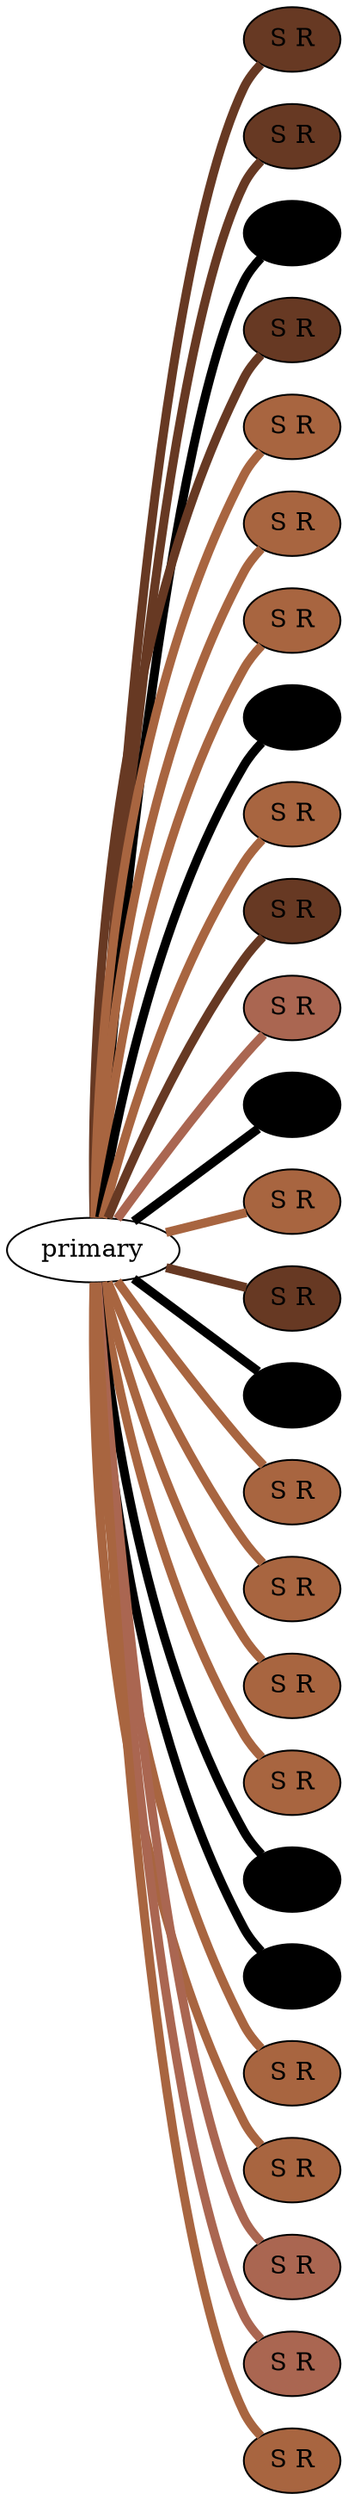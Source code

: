 graph {
 graph [rankdir=LR]
"1" [qtype="pendant_node", pendant_colors="#673923,#A86540", pendant_ply="S", pendant_attach="R", pendant_length="78", label="S R", style=filled, fillcolor="#673923"]
"primary" -- "1" [qtype="pendant_link",penwidth=5,color="#673923"]
"2" [qtype="pendant_node", pendant_colors="#673923", pendant_ply="S", pendant_attach="R", pendant_length="42", label="S R", style=filled, fillcolor="#673923"]
"primary" -- "2" [qtype="pendant_link",penwidth=5,color="#673923"]
"3" [qtype="pendant_node", pendant_colors="#000000,#777777", pendant_ply="S", pendant_attach="R", pendant_length="64", label="S R", style=filled, fillcolor="#000000"]
"primary" -- "3" [qtype="pendant_link",penwidth=5,color="#000000"]
"4" [qtype="pendant_node", pendant_colors="#673923,#A86540", pendant_ply="S", pendant_attach="R", pendant_length="78", label="S R", style=filled, fillcolor="#673923"]
"primary" -- "4" [qtype="pendant_link",penwidth=5,color="#673923"]
"5" [qtype="pendant_node", pendant_colors="#A86540", pendant_ply="S", pendant_attach="R", pendant_length="53", label="S R", style=filled, fillcolor="#A86540"]
"primary" -- "5" [qtype="pendant_link",penwidth=5,color="#A86540"]
"6" [qtype="pendant_node", pendant_colors="#A86540,#777777", pendant_ply="S", pendant_attach="R", pendant_length="57", label="S R", style=filled, fillcolor="#A86540"]
"primary" -- "6" [qtype="pendant_link",penwidth=5,color="#A86540"]
"7" [qtype="pendant_node", pendant_colors="#A86540,#777777", pendant_ply="S", pendant_attach="R", pendant_length="61", label="S R", style=filled, fillcolor="#A86540"]
"primary" -- "7" [qtype="pendant_link",penwidth=5,color="#A86540"]
"8" [qtype="pendant_node", pendant_colors="#000000", pendant_ply="S", pendant_attach="R", pendant_length="70", label="S R", style=filled, fillcolor="#000000"]
"primary" -- "8" [qtype="pendant_link",penwidth=5,color="#000000"]
"9" [qtype="pendant_node", pendant_colors="#A86540,#777777", pendant_ply="S", pendant_attach="R", pendant_length="69", label="S R", style=filled, fillcolor="#A86540"]
"primary" -- "9" [qtype="pendant_link",penwidth=5,color="#A86540"]
"10" [qtype="pendant_node", pendant_colors="#673923,#A86540", pendant_ply="S", pendant_attach="R", pendant_length="63", label="S R", style=filled, fillcolor="#673923"]
"primary" -- "10" [qtype="pendant_link",penwidth=5,color="#673923"]
"11" [qtype="pendant_node", pendant_colors="#AA6651,#A86540", pendant_ply="S", pendant_attach="R", pendant_length="78", label="S R", style=filled, fillcolor="#AA6651"]
"primary" -- "11" [qtype="pendant_link",penwidth=5,color="#AA6651"]
"12" [qtype="pendant_node", pendant_colors="#000000,#673923", pendant_ply="S", pendant_attach="R", pendant_length="56", label="S R", style=filled, fillcolor="#000000"]
"primary" -- "12" [qtype="pendant_link",penwidth=5,color="#000000"]
"13" [qtype="pendant_node", pendant_colors="#A86540", pendant_ply="S", pendant_attach="R", pendant_length="74", label="S R", style=filled, fillcolor="#A86540"]
"primary" -- "13" [qtype="pendant_link",penwidth=5,color="#A86540"]
"14" [qtype="pendant_node", pendant_colors="#673923,#A86540", pendant_ply="S", pendant_attach="R", pendant_length="73", label="S R", style=filled, fillcolor="#673923"]
"primary" -- "14" [qtype="pendant_link",penwidth=5,color="#673923"]
"15" [qtype="pendant_node", pendant_colors="#000000,#777777", pendant_ply="S", pendant_attach="R", pendant_length="76", label="S R", style=filled, fillcolor="#000000"]
"primary" -- "15" [qtype="pendant_link",penwidth=5,color="#000000"]
"16" [qtype="pendant_node", pendant_colors="#A86540,#777777,#AA6651,#777777", pendant_ply="S", pendant_attach="R", pendant_length="73", label="S R", style=filled, fillcolor="#A86540"]
"primary" -- "16" [qtype="pendant_link",penwidth=5,color="#A86540"]
"17" [qtype="pendant_node", pendant_colors="#A86540,#777777", pendant_ply="S", pendant_attach="R", pendant_length="75", label="S R", style=filled, fillcolor="#A86540"]
"primary" -- "17" [qtype="pendant_link",penwidth=5,color="#A86540"]
"18" [qtype="pendant_node", pendant_colors="#A86540,#673923", pendant_ply="S", pendant_attach="R", pendant_length="76", label="S R", style=filled, fillcolor="#A86540"]
"primary" -- "18" [qtype="pendant_link",penwidth=5,color="#A86540"]
"19" [qtype="pendant_node", pendant_colors="#A86540,#777777", pendant_ply="S", pendant_attach="R", pendant_length="74", label="S R", style=filled, fillcolor="#A86540"]
"primary" -- "19" [qtype="pendant_link",penwidth=5,color="#A86540"]
"20" [qtype="pendant_node", pendant_colors="#000000", pendant_ply="S", pendant_attach="R", pendant_length="79", label="S R", style=filled, fillcolor="#000000"]
"primary" -- "20" [qtype="pendant_link",penwidth=5,color="#000000"]
"21" [qtype="pendant_node", pendant_colors="#000000,#777777", pendant_ply="S", pendant_attach="R", pendant_length="72", label="S R", style=filled, fillcolor="#000000"]
"primary" -- "21" [qtype="pendant_link",penwidth=5,color="#000000"]
"22" [qtype="pendant_node", pendant_colors="#A86540,#777777", pendant_ply="S", pendant_attach="R", pendant_length="65", label="S R", style=filled, fillcolor="#A86540"]
"primary" -- "22" [qtype="pendant_link",penwidth=5,color="#A86540"]
"23" [qtype="pendant_node", pendant_colors="#A86540,#000000", pendant_ply="S", pendant_attach="R", pendant_length="58", label="S R", style=filled, fillcolor="#A86540"]
"primary" -- "23" [qtype="pendant_link",penwidth=5,color="#A86540"]
"24" [qtype="pendant_node", pendant_colors="#AA6651,#A86540,#777777,#777777", pendant_ply="S", pendant_attach="R", pendant_length="71", label="S R", style=filled, fillcolor="#AA6651"]
"primary" -- "24" [qtype="pendant_link",penwidth=5,color="#AA6651"]
"25" [qtype="pendant_node", pendant_colors="#AA6651,#777777,#A86540", pendant_ply="S", pendant_attach="R", pendant_length="68", label="S R", style=filled, fillcolor="#AA6651"]
"primary" -- "25" [qtype="pendant_link",penwidth=5,color="#AA6651"]
"26" [qtype="pendant_node", pendant_colors="#A86540", pendant_ply="S", pendant_attach="R", pendant_length="71", label="S R", style=filled, fillcolor="#A86540"]
"primary" -- "26" [qtype="pendant_link",penwidth=5,color="#A86540"]
}
